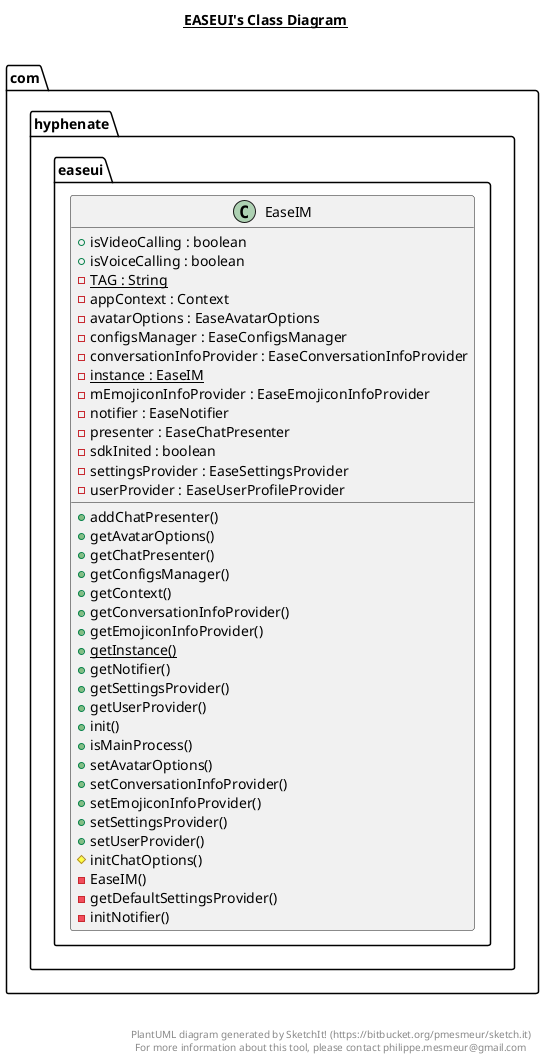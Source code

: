 @startuml

title __EASEUI's Class Diagram__\n

  namespace com.hyphenate.easeui {
    class com.hyphenate.easeui.EaseIM {
        + isVideoCalling : boolean
        + isVoiceCalling : boolean
        {static} - TAG : String
        - appContext : Context
        - avatarOptions : EaseAvatarOptions
        - configsManager : EaseConfigsManager
        - conversationInfoProvider : EaseConversationInfoProvider
        {static} - instance : EaseIM
        - mEmojiconInfoProvider : EaseEmojiconInfoProvider
        - notifier : EaseNotifier
        - presenter : EaseChatPresenter
        - sdkInited : boolean
        - settingsProvider : EaseSettingsProvider
        - userProvider : EaseUserProfileProvider
        + addChatPresenter()
        + getAvatarOptions()
        + getChatPresenter()
        + getConfigsManager()
        + getContext()
        + getConversationInfoProvider()
        + getEmojiconInfoProvider()
        {static} + getInstance()
        + getNotifier()
        + getSettingsProvider()
        + getUserProvider()
        + init()
        + isMainProcess()
        + setAvatarOptions()
        + setConversationInfoProvider()
        + setEmojiconInfoProvider()
        + setSettingsProvider()
        + setUserProvider()
        # initChatOptions()
        - EaseIM()
        - getDefaultSettingsProvider()
        - initNotifier()
    }
  }
  



right footer


PlantUML diagram generated by SketchIt! (https://bitbucket.org/pmesmeur/sketch.it)
For more information about this tool, please contact philippe.mesmeur@gmail.com
endfooter

@enduml
